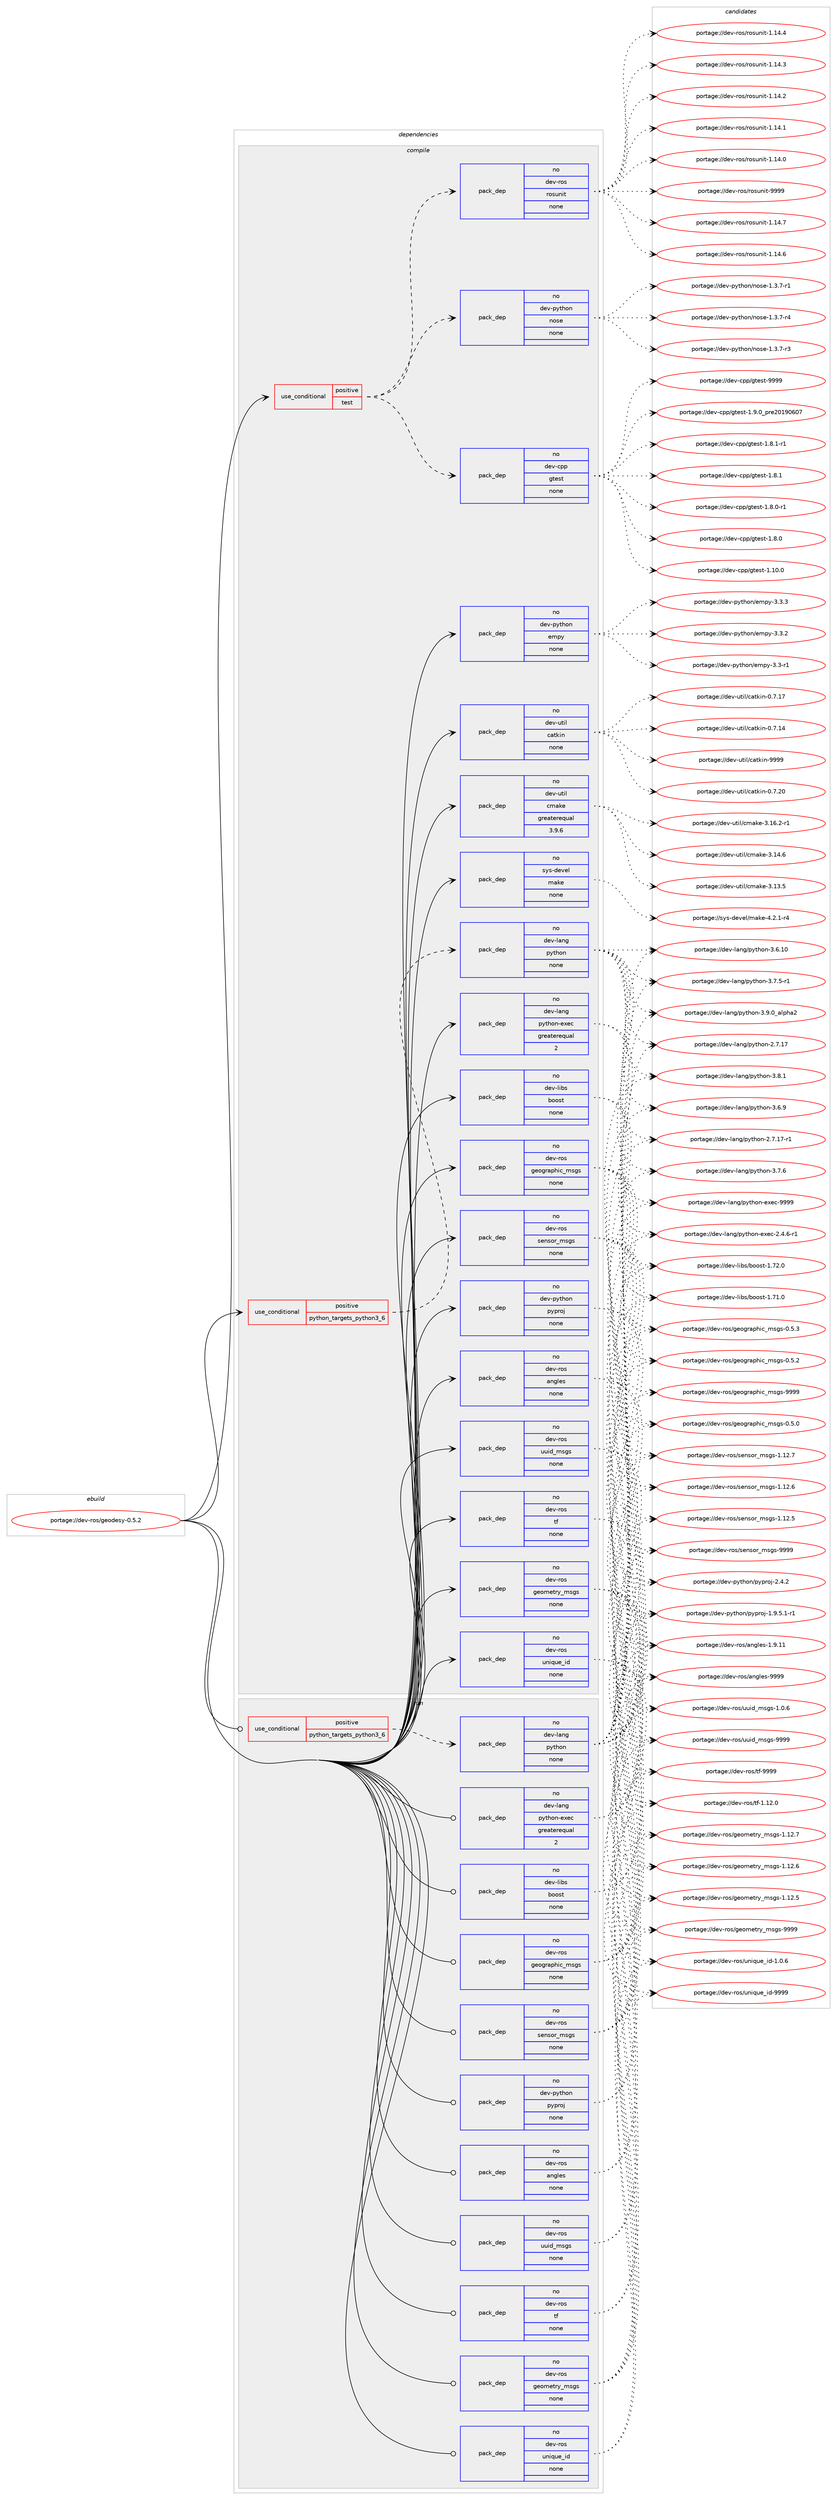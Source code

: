 digraph prolog {

# *************
# Graph options
# *************

newrank=true;
concentrate=true;
compound=true;
graph [rankdir=LR,fontname=Helvetica,fontsize=10,ranksep=1.5];#, ranksep=2.5, nodesep=0.2];
edge  [arrowhead=vee];
node  [fontname=Helvetica,fontsize=10];

# **********
# The ebuild
# **********

subgraph cluster_leftcol {
color=gray;
rank=same;
label=<<i>ebuild</i>>;
id [label="portage://dev-ros/geodesy-0.5.2", color=red, width=4, href="../dev-ros/geodesy-0.5.2.svg"];
}

# ****************
# The dependencies
# ****************

subgraph cluster_midcol {
color=gray;
label=<<i>dependencies</i>>;
subgraph cluster_compile {
fillcolor="#eeeeee";
style=filled;
label=<<i>compile</i>>;
subgraph cond100580 {
dependency403188 [label=<<TABLE BORDER="0" CELLBORDER="1" CELLSPACING="0" CELLPADDING="4"><TR><TD ROWSPAN="3" CELLPADDING="10">use_conditional</TD></TR><TR><TD>positive</TD></TR><TR><TD>python_targets_python3_6</TD></TR></TABLE>>, shape=none, color=red];
subgraph pack297755 {
dependency403189 [label=<<TABLE BORDER="0" CELLBORDER="1" CELLSPACING="0" CELLPADDING="4" WIDTH="220"><TR><TD ROWSPAN="6" CELLPADDING="30">pack_dep</TD></TR><TR><TD WIDTH="110">no</TD></TR><TR><TD>dev-lang</TD></TR><TR><TD>python</TD></TR><TR><TD>none</TD></TR><TR><TD></TD></TR></TABLE>>, shape=none, color=blue];
}
dependency403188:e -> dependency403189:w [weight=20,style="dashed",arrowhead="vee"];
}
id:e -> dependency403188:w [weight=20,style="solid",arrowhead="vee"];
subgraph cond100581 {
dependency403190 [label=<<TABLE BORDER="0" CELLBORDER="1" CELLSPACING="0" CELLPADDING="4"><TR><TD ROWSPAN="3" CELLPADDING="10">use_conditional</TD></TR><TR><TD>positive</TD></TR><TR><TD>test</TD></TR></TABLE>>, shape=none, color=red];
subgraph pack297756 {
dependency403191 [label=<<TABLE BORDER="0" CELLBORDER="1" CELLSPACING="0" CELLPADDING="4" WIDTH="220"><TR><TD ROWSPAN="6" CELLPADDING="30">pack_dep</TD></TR><TR><TD WIDTH="110">no</TD></TR><TR><TD>dev-ros</TD></TR><TR><TD>rosunit</TD></TR><TR><TD>none</TD></TR><TR><TD></TD></TR></TABLE>>, shape=none, color=blue];
}
dependency403190:e -> dependency403191:w [weight=20,style="dashed",arrowhead="vee"];
subgraph pack297757 {
dependency403192 [label=<<TABLE BORDER="0" CELLBORDER="1" CELLSPACING="0" CELLPADDING="4" WIDTH="220"><TR><TD ROWSPAN="6" CELLPADDING="30">pack_dep</TD></TR><TR><TD WIDTH="110">no</TD></TR><TR><TD>dev-cpp</TD></TR><TR><TD>gtest</TD></TR><TR><TD>none</TD></TR><TR><TD></TD></TR></TABLE>>, shape=none, color=blue];
}
dependency403190:e -> dependency403192:w [weight=20,style="dashed",arrowhead="vee"];
subgraph pack297758 {
dependency403193 [label=<<TABLE BORDER="0" CELLBORDER="1" CELLSPACING="0" CELLPADDING="4" WIDTH="220"><TR><TD ROWSPAN="6" CELLPADDING="30">pack_dep</TD></TR><TR><TD WIDTH="110">no</TD></TR><TR><TD>dev-python</TD></TR><TR><TD>nose</TD></TR><TR><TD>none</TD></TR><TR><TD></TD></TR></TABLE>>, shape=none, color=blue];
}
dependency403190:e -> dependency403193:w [weight=20,style="dashed",arrowhead="vee"];
}
id:e -> dependency403190:w [weight=20,style="solid",arrowhead="vee"];
subgraph pack297759 {
dependency403194 [label=<<TABLE BORDER="0" CELLBORDER="1" CELLSPACING="0" CELLPADDING="4" WIDTH="220"><TR><TD ROWSPAN="6" CELLPADDING="30">pack_dep</TD></TR><TR><TD WIDTH="110">no</TD></TR><TR><TD>dev-lang</TD></TR><TR><TD>python-exec</TD></TR><TR><TD>greaterequal</TD></TR><TR><TD>2</TD></TR></TABLE>>, shape=none, color=blue];
}
id:e -> dependency403194:w [weight=20,style="solid",arrowhead="vee"];
subgraph pack297760 {
dependency403195 [label=<<TABLE BORDER="0" CELLBORDER="1" CELLSPACING="0" CELLPADDING="4" WIDTH="220"><TR><TD ROWSPAN="6" CELLPADDING="30">pack_dep</TD></TR><TR><TD WIDTH="110">no</TD></TR><TR><TD>dev-libs</TD></TR><TR><TD>boost</TD></TR><TR><TD>none</TD></TR><TR><TD></TD></TR></TABLE>>, shape=none, color=blue];
}
id:e -> dependency403195:w [weight=20,style="solid",arrowhead="vee"];
subgraph pack297761 {
dependency403196 [label=<<TABLE BORDER="0" CELLBORDER="1" CELLSPACING="0" CELLPADDING="4" WIDTH="220"><TR><TD ROWSPAN="6" CELLPADDING="30">pack_dep</TD></TR><TR><TD WIDTH="110">no</TD></TR><TR><TD>dev-python</TD></TR><TR><TD>empy</TD></TR><TR><TD>none</TD></TR><TR><TD></TD></TR></TABLE>>, shape=none, color=blue];
}
id:e -> dependency403196:w [weight=20,style="solid",arrowhead="vee"];
subgraph pack297762 {
dependency403197 [label=<<TABLE BORDER="0" CELLBORDER="1" CELLSPACING="0" CELLPADDING="4" WIDTH="220"><TR><TD ROWSPAN="6" CELLPADDING="30">pack_dep</TD></TR><TR><TD WIDTH="110">no</TD></TR><TR><TD>dev-python</TD></TR><TR><TD>pyproj</TD></TR><TR><TD>none</TD></TR><TR><TD></TD></TR></TABLE>>, shape=none, color=blue];
}
id:e -> dependency403197:w [weight=20,style="solid",arrowhead="vee"];
subgraph pack297763 {
dependency403198 [label=<<TABLE BORDER="0" CELLBORDER="1" CELLSPACING="0" CELLPADDING="4" WIDTH="220"><TR><TD ROWSPAN="6" CELLPADDING="30">pack_dep</TD></TR><TR><TD WIDTH="110">no</TD></TR><TR><TD>dev-ros</TD></TR><TR><TD>angles</TD></TR><TR><TD>none</TD></TR><TR><TD></TD></TR></TABLE>>, shape=none, color=blue];
}
id:e -> dependency403198:w [weight=20,style="solid",arrowhead="vee"];
subgraph pack297764 {
dependency403199 [label=<<TABLE BORDER="0" CELLBORDER="1" CELLSPACING="0" CELLPADDING="4" WIDTH="220"><TR><TD ROWSPAN="6" CELLPADDING="30">pack_dep</TD></TR><TR><TD WIDTH="110">no</TD></TR><TR><TD>dev-ros</TD></TR><TR><TD>geographic_msgs</TD></TR><TR><TD>none</TD></TR><TR><TD></TD></TR></TABLE>>, shape=none, color=blue];
}
id:e -> dependency403199:w [weight=20,style="solid",arrowhead="vee"];
subgraph pack297765 {
dependency403200 [label=<<TABLE BORDER="0" CELLBORDER="1" CELLSPACING="0" CELLPADDING="4" WIDTH="220"><TR><TD ROWSPAN="6" CELLPADDING="30">pack_dep</TD></TR><TR><TD WIDTH="110">no</TD></TR><TR><TD>dev-ros</TD></TR><TR><TD>geometry_msgs</TD></TR><TR><TD>none</TD></TR><TR><TD></TD></TR></TABLE>>, shape=none, color=blue];
}
id:e -> dependency403200:w [weight=20,style="solid",arrowhead="vee"];
subgraph pack297766 {
dependency403201 [label=<<TABLE BORDER="0" CELLBORDER="1" CELLSPACING="0" CELLPADDING="4" WIDTH="220"><TR><TD ROWSPAN="6" CELLPADDING="30">pack_dep</TD></TR><TR><TD WIDTH="110">no</TD></TR><TR><TD>dev-ros</TD></TR><TR><TD>sensor_msgs</TD></TR><TR><TD>none</TD></TR><TR><TD></TD></TR></TABLE>>, shape=none, color=blue];
}
id:e -> dependency403201:w [weight=20,style="solid",arrowhead="vee"];
subgraph pack297767 {
dependency403202 [label=<<TABLE BORDER="0" CELLBORDER="1" CELLSPACING="0" CELLPADDING="4" WIDTH="220"><TR><TD ROWSPAN="6" CELLPADDING="30">pack_dep</TD></TR><TR><TD WIDTH="110">no</TD></TR><TR><TD>dev-ros</TD></TR><TR><TD>tf</TD></TR><TR><TD>none</TD></TR><TR><TD></TD></TR></TABLE>>, shape=none, color=blue];
}
id:e -> dependency403202:w [weight=20,style="solid",arrowhead="vee"];
subgraph pack297768 {
dependency403203 [label=<<TABLE BORDER="0" CELLBORDER="1" CELLSPACING="0" CELLPADDING="4" WIDTH="220"><TR><TD ROWSPAN="6" CELLPADDING="30">pack_dep</TD></TR><TR><TD WIDTH="110">no</TD></TR><TR><TD>dev-ros</TD></TR><TR><TD>unique_id</TD></TR><TR><TD>none</TD></TR><TR><TD></TD></TR></TABLE>>, shape=none, color=blue];
}
id:e -> dependency403203:w [weight=20,style="solid",arrowhead="vee"];
subgraph pack297769 {
dependency403204 [label=<<TABLE BORDER="0" CELLBORDER="1" CELLSPACING="0" CELLPADDING="4" WIDTH="220"><TR><TD ROWSPAN="6" CELLPADDING="30">pack_dep</TD></TR><TR><TD WIDTH="110">no</TD></TR><TR><TD>dev-ros</TD></TR><TR><TD>uuid_msgs</TD></TR><TR><TD>none</TD></TR><TR><TD></TD></TR></TABLE>>, shape=none, color=blue];
}
id:e -> dependency403204:w [weight=20,style="solid",arrowhead="vee"];
subgraph pack297770 {
dependency403205 [label=<<TABLE BORDER="0" CELLBORDER="1" CELLSPACING="0" CELLPADDING="4" WIDTH="220"><TR><TD ROWSPAN="6" CELLPADDING="30">pack_dep</TD></TR><TR><TD WIDTH="110">no</TD></TR><TR><TD>dev-util</TD></TR><TR><TD>catkin</TD></TR><TR><TD>none</TD></TR><TR><TD></TD></TR></TABLE>>, shape=none, color=blue];
}
id:e -> dependency403205:w [weight=20,style="solid",arrowhead="vee"];
subgraph pack297771 {
dependency403206 [label=<<TABLE BORDER="0" CELLBORDER="1" CELLSPACING="0" CELLPADDING="4" WIDTH="220"><TR><TD ROWSPAN="6" CELLPADDING="30">pack_dep</TD></TR><TR><TD WIDTH="110">no</TD></TR><TR><TD>dev-util</TD></TR><TR><TD>cmake</TD></TR><TR><TD>greaterequal</TD></TR><TR><TD>3.9.6</TD></TR></TABLE>>, shape=none, color=blue];
}
id:e -> dependency403206:w [weight=20,style="solid",arrowhead="vee"];
subgraph pack297772 {
dependency403207 [label=<<TABLE BORDER="0" CELLBORDER="1" CELLSPACING="0" CELLPADDING="4" WIDTH="220"><TR><TD ROWSPAN="6" CELLPADDING="30">pack_dep</TD></TR><TR><TD WIDTH="110">no</TD></TR><TR><TD>sys-devel</TD></TR><TR><TD>make</TD></TR><TR><TD>none</TD></TR><TR><TD></TD></TR></TABLE>>, shape=none, color=blue];
}
id:e -> dependency403207:w [weight=20,style="solid",arrowhead="vee"];
}
subgraph cluster_compileandrun {
fillcolor="#eeeeee";
style=filled;
label=<<i>compile and run</i>>;
}
subgraph cluster_run {
fillcolor="#eeeeee";
style=filled;
label=<<i>run</i>>;
subgraph cond100582 {
dependency403208 [label=<<TABLE BORDER="0" CELLBORDER="1" CELLSPACING="0" CELLPADDING="4"><TR><TD ROWSPAN="3" CELLPADDING="10">use_conditional</TD></TR><TR><TD>positive</TD></TR><TR><TD>python_targets_python3_6</TD></TR></TABLE>>, shape=none, color=red];
subgraph pack297773 {
dependency403209 [label=<<TABLE BORDER="0" CELLBORDER="1" CELLSPACING="0" CELLPADDING="4" WIDTH="220"><TR><TD ROWSPAN="6" CELLPADDING="30">pack_dep</TD></TR><TR><TD WIDTH="110">no</TD></TR><TR><TD>dev-lang</TD></TR><TR><TD>python</TD></TR><TR><TD>none</TD></TR><TR><TD></TD></TR></TABLE>>, shape=none, color=blue];
}
dependency403208:e -> dependency403209:w [weight=20,style="dashed",arrowhead="vee"];
}
id:e -> dependency403208:w [weight=20,style="solid",arrowhead="odot"];
subgraph pack297774 {
dependency403210 [label=<<TABLE BORDER="0" CELLBORDER="1" CELLSPACING="0" CELLPADDING="4" WIDTH="220"><TR><TD ROWSPAN="6" CELLPADDING="30">pack_dep</TD></TR><TR><TD WIDTH="110">no</TD></TR><TR><TD>dev-lang</TD></TR><TR><TD>python-exec</TD></TR><TR><TD>greaterequal</TD></TR><TR><TD>2</TD></TR></TABLE>>, shape=none, color=blue];
}
id:e -> dependency403210:w [weight=20,style="solid",arrowhead="odot"];
subgraph pack297775 {
dependency403211 [label=<<TABLE BORDER="0" CELLBORDER="1" CELLSPACING="0" CELLPADDING="4" WIDTH="220"><TR><TD ROWSPAN="6" CELLPADDING="30">pack_dep</TD></TR><TR><TD WIDTH="110">no</TD></TR><TR><TD>dev-libs</TD></TR><TR><TD>boost</TD></TR><TR><TD>none</TD></TR><TR><TD></TD></TR></TABLE>>, shape=none, color=blue];
}
id:e -> dependency403211:w [weight=20,style="solid",arrowhead="odot"];
subgraph pack297776 {
dependency403212 [label=<<TABLE BORDER="0" CELLBORDER="1" CELLSPACING="0" CELLPADDING="4" WIDTH="220"><TR><TD ROWSPAN="6" CELLPADDING="30">pack_dep</TD></TR><TR><TD WIDTH="110">no</TD></TR><TR><TD>dev-python</TD></TR><TR><TD>pyproj</TD></TR><TR><TD>none</TD></TR><TR><TD></TD></TR></TABLE>>, shape=none, color=blue];
}
id:e -> dependency403212:w [weight=20,style="solid",arrowhead="odot"];
subgraph pack297777 {
dependency403213 [label=<<TABLE BORDER="0" CELLBORDER="1" CELLSPACING="0" CELLPADDING="4" WIDTH="220"><TR><TD ROWSPAN="6" CELLPADDING="30">pack_dep</TD></TR><TR><TD WIDTH="110">no</TD></TR><TR><TD>dev-ros</TD></TR><TR><TD>angles</TD></TR><TR><TD>none</TD></TR><TR><TD></TD></TR></TABLE>>, shape=none, color=blue];
}
id:e -> dependency403213:w [weight=20,style="solid",arrowhead="odot"];
subgraph pack297778 {
dependency403214 [label=<<TABLE BORDER="0" CELLBORDER="1" CELLSPACING="0" CELLPADDING="4" WIDTH="220"><TR><TD ROWSPAN="6" CELLPADDING="30">pack_dep</TD></TR><TR><TD WIDTH="110">no</TD></TR><TR><TD>dev-ros</TD></TR><TR><TD>geographic_msgs</TD></TR><TR><TD>none</TD></TR><TR><TD></TD></TR></TABLE>>, shape=none, color=blue];
}
id:e -> dependency403214:w [weight=20,style="solid",arrowhead="odot"];
subgraph pack297779 {
dependency403215 [label=<<TABLE BORDER="0" CELLBORDER="1" CELLSPACING="0" CELLPADDING="4" WIDTH="220"><TR><TD ROWSPAN="6" CELLPADDING="30">pack_dep</TD></TR><TR><TD WIDTH="110">no</TD></TR><TR><TD>dev-ros</TD></TR><TR><TD>geometry_msgs</TD></TR><TR><TD>none</TD></TR><TR><TD></TD></TR></TABLE>>, shape=none, color=blue];
}
id:e -> dependency403215:w [weight=20,style="solid",arrowhead="odot"];
subgraph pack297780 {
dependency403216 [label=<<TABLE BORDER="0" CELLBORDER="1" CELLSPACING="0" CELLPADDING="4" WIDTH="220"><TR><TD ROWSPAN="6" CELLPADDING="30">pack_dep</TD></TR><TR><TD WIDTH="110">no</TD></TR><TR><TD>dev-ros</TD></TR><TR><TD>sensor_msgs</TD></TR><TR><TD>none</TD></TR><TR><TD></TD></TR></TABLE>>, shape=none, color=blue];
}
id:e -> dependency403216:w [weight=20,style="solid",arrowhead="odot"];
subgraph pack297781 {
dependency403217 [label=<<TABLE BORDER="0" CELLBORDER="1" CELLSPACING="0" CELLPADDING="4" WIDTH="220"><TR><TD ROWSPAN="6" CELLPADDING="30">pack_dep</TD></TR><TR><TD WIDTH="110">no</TD></TR><TR><TD>dev-ros</TD></TR><TR><TD>tf</TD></TR><TR><TD>none</TD></TR><TR><TD></TD></TR></TABLE>>, shape=none, color=blue];
}
id:e -> dependency403217:w [weight=20,style="solid",arrowhead="odot"];
subgraph pack297782 {
dependency403218 [label=<<TABLE BORDER="0" CELLBORDER="1" CELLSPACING="0" CELLPADDING="4" WIDTH="220"><TR><TD ROWSPAN="6" CELLPADDING="30">pack_dep</TD></TR><TR><TD WIDTH="110">no</TD></TR><TR><TD>dev-ros</TD></TR><TR><TD>unique_id</TD></TR><TR><TD>none</TD></TR><TR><TD></TD></TR></TABLE>>, shape=none, color=blue];
}
id:e -> dependency403218:w [weight=20,style="solid",arrowhead="odot"];
subgraph pack297783 {
dependency403219 [label=<<TABLE BORDER="0" CELLBORDER="1" CELLSPACING="0" CELLPADDING="4" WIDTH="220"><TR><TD ROWSPAN="6" CELLPADDING="30">pack_dep</TD></TR><TR><TD WIDTH="110">no</TD></TR><TR><TD>dev-ros</TD></TR><TR><TD>uuid_msgs</TD></TR><TR><TD>none</TD></TR><TR><TD></TD></TR></TABLE>>, shape=none, color=blue];
}
id:e -> dependency403219:w [weight=20,style="solid",arrowhead="odot"];
}
}

# **************
# The candidates
# **************

subgraph cluster_choices {
rank=same;
color=gray;
label=<<i>candidates</i>>;

subgraph choice297755 {
color=black;
nodesep=1;
choice10010111845108971101034711212111610411111045514657464895971081121049750 [label="portage://dev-lang/python-3.9.0_alpha2", color=red, width=4,href="../dev-lang/python-3.9.0_alpha2.svg"];
choice100101118451089711010347112121116104111110455146564649 [label="portage://dev-lang/python-3.8.1", color=red, width=4,href="../dev-lang/python-3.8.1.svg"];
choice100101118451089711010347112121116104111110455146554654 [label="portage://dev-lang/python-3.7.6", color=red, width=4,href="../dev-lang/python-3.7.6.svg"];
choice1001011184510897110103471121211161041111104551465546534511449 [label="portage://dev-lang/python-3.7.5-r1", color=red, width=4,href="../dev-lang/python-3.7.5-r1.svg"];
choice100101118451089711010347112121116104111110455146544657 [label="portage://dev-lang/python-3.6.9", color=red, width=4,href="../dev-lang/python-3.6.9.svg"];
choice10010111845108971101034711212111610411111045514654464948 [label="portage://dev-lang/python-3.6.10", color=red, width=4,href="../dev-lang/python-3.6.10.svg"];
choice100101118451089711010347112121116104111110455046554649554511449 [label="portage://dev-lang/python-2.7.17-r1", color=red, width=4,href="../dev-lang/python-2.7.17-r1.svg"];
choice10010111845108971101034711212111610411111045504655464955 [label="portage://dev-lang/python-2.7.17", color=red, width=4,href="../dev-lang/python-2.7.17.svg"];
dependency403189:e -> choice10010111845108971101034711212111610411111045514657464895971081121049750:w [style=dotted,weight="100"];
dependency403189:e -> choice100101118451089711010347112121116104111110455146564649:w [style=dotted,weight="100"];
dependency403189:e -> choice100101118451089711010347112121116104111110455146554654:w [style=dotted,weight="100"];
dependency403189:e -> choice1001011184510897110103471121211161041111104551465546534511449:w [style=dotted,weight="100"];
dependency403189:e -> choice100101118451089711010347112121116104111110455146544657:w [style=dotted,weight="100"];
dependency403189:e -> choice10010111845108971101034711212111610411111045514654464948:w [style=dotted,weight="100"];
dependency403189:e -> choice100101118451089711010347112121116104111110455046554649554511449:w [style=dotted,weight="100"];
dependency403189:e -> choice10010111845108971101034711212111610411111045504655464955:w [style=dotted,weight="100"];
}
subgraph choice297756 {
color=black;
nodesep=1;
choice10010111845114111115471141111151171101051164557575757 [label="portage://dev-ros/rosunit-9999", color=red, width=4,href="../dev-ros/rosunit-9999.svg"];
choice100101118451141111154711411111511711010511645494649524655 [label="portage://dev-ros/rosunit-1.14.7", color=red, width=4,href="../dev-ros/rosunit-1.14.7.svg"];
choice100101118451141111154711411111511711010511645494649524654 [label="portage://dev-ros/rosunit-1.14.6", color=red, width=4,href="../dev-ros/rosunit-1.14.6.svg"];
choice100101118451141111154711411111511711010511645494649524652 [label="portage://dev-ros/rosunit-1.14.4", color=red, width=4,href="../dev-ros/rosunit-1.14.4.svg"];
choice100101118451141111154711411111511711010511645494649524651 [label="portage://dev-ros/rosunit-1.14.3", color=red, width=4,href="../dev-ros/rosunit-1.14.3.svg"];
choice100101118451141111154711411111511711010511645494649524650 [label="portage://dev-ros/rosunit-1.14.2", color=red, width=4,href="../dev-ros/rosunit-1.14.2.svg"];
choice100101118451141111154711411111511711010511645494649524649 [label="portage://dev-ros/rosunit-1.14.1", color=red, width=4,href="../dev-ros/rosunit-1.14.1.svg"];
choice100101118451141111154711411111511711010511645494649524648 [label="portage://dev-ros/rosunit-1.14.0", color=red, width=4,href="../dev-ros/rosunit-1.14.0.svg"];
dependency403191:e -> choice10010111845114111115471141111151171101051164557575757:w [style=dotted,weight="100"];
dependency403191:e -> choice100101118451141111154711411111511711010511645494649524655:w [style=dotted,weight="100"];
dependency403191:e -> choice100101118451141111154711411111511711010511645494649524654:w [style=dotted,weight="100"];
dependency403191:e -> choice100101118451141111154711411111511711010511645494649524652:w [style=dotted,weight="100"];
dependency403191:e -> choice100101118451141111154711411111511711010511645494649524651:w [style=dotted,weight="100"];
dependency403191:e -> choice100101118451141111154711411111511711010511645494649524650:w [style=dotted,weight="100"];
dependency403191:e -> choice100101118451141111154711411111511711010511645494649524649:w [style=dotted,weight="100"];
dependency403191:e -> choice100101118451141111154711411111511711010511645494649524648:w [style=dotted,weight="100"];
}
subgraph choice297757 {
color=black;
nodesep=1;
choice1001011184599112112471031161011151164557575757 [label="portage://dev-cpp/gtest-9999", color=red, width=4,href="../dev-cpp/gtest-9999.svg"];
choice100101118459911211247103116101115116454946574648951121141015048495748544855 [label="portage://dev-cpp/gtest-1.9.0_pre20190607", color=red, width=4,href="../dev-cpp/gtest-1.9.0_pre20190607.svg"];
choice1001011184599112112471031161011151164549465646494511449 [label="portage://dev-cpp/gtest-1.8.1-r1", color=red, width=4,href="../dev-cpp/gtest-1.8.1-r1.svg"];
choice100101118459911211247103116101115116454946564649 [label="portage://dev-cpp/gtest-1.8.1", color=red, width=4,href="../dev-cpp/gtest-1.8.1.svg"];
choice1001011184599112112471031161011151164549465646484511449 [label="portage://dev-cpp/gtest-1.8.0-r1", color=red, width=4,href="../dev-cpp/gtest-1.8.0-r1.svg"];
choice100101118459911211247103116101115116454946564648 [label="portage://dev-cpp/gtest-1.8.0", color=red, width=4,href="../dev-cpp/gtest-1.8.0.svg"];
choice10010111845991121124710311610111511645494649484648 [label="portage://dev-cpp/gtest-1.10.0", color=red, width=4,href="../dev-cpp/gtest-1.10.0.svg"];
dependency403192:e -> choice1001011184599112112471031161011151164557575757:w [style=dotted,weight="100"];
dependency403192:e -> choice100101118459911211247103116101115116454946574648951121141015048495748544855:w [style=dotted,weight="100"];
dependency403192:e -> choice1001011184599112112471031161011151164549465646494511449:w [style=dotted,weight="100"];
dependency403192:e -> choice100101118459911211247103116101115116454946564649:w [style=dotted,weight="100"];
dependency403192:e -> choice1001011184599112112471031161011151164549465646484511449:w [style=dotted,weight="100"];
dependency403192:e -> choice100101118459911211247103116101115116454946564648:w [style=dotted,weight="100"];
dependency403192:e -> choice10010111845991121124710311610111511645494649484648:w [style=dotted,weight="100"];
}
subgraph choice297758 {
color=black;
nodesep=1;
choice10010111845112121116104111110471101111151014549465146554511452 [label="portage://dev-python/nose-1.3.7-r4", color=red, width=4,href="../dev-python/nose-1.3.7-r4.svg"];
choice10010111845112121116104111110471101111151014549465146554511451 [label="portage://dev-python/nose-1.3.7-r3", color=red, width=4,href="../dev-python/nose-1.3.7-r3.svg"];
choice10010111845112121116104111110471101111151014549465146554511449 [label="portage://dev-python/nose-1.3.7-r1", color=red, width=4,href="../dev-python/nose-1.3.7-r1.svg"];
dependency403193:e -> choice10010111845112121116104111110471101111151014549465146554511452:w [style=dotted,weight="100"];
dependency403193:e -> choice10010111845112121116104111110471101111151014549465146554511451:w [style=dotted,weight="100"];
dependency403193:e -> choice10010111845112121116104111110471101111151014549465146554511449:w [style=dotted,weight="100"];
}
subgraph choice297759 {
color=black;
nodesep=1;
choice10010111845108971101034711212111610411111045101120101994557575757 [label="portage://dev-lang/python-exec-9999", color=red, width=4,href="../dev-lang/python-exec-9999.svg"];
choice10010111845108971101034711212111610411111045101120101994550465246544511449 [label="portage://dev-lang/python-exec-2.4.6-r1", color=red, width=4,href="../dev-lang/python-exec-2.4.6-r1.svg"];
dependency403194:e -> choice10010111845108971101034711212111610411111045101120101994557575757:w [style=dotted,weight="100"];
dependency403194:e -> choice10010111845108971101034711212111610411111045101120101994550465246544511449:w [style=dotted,weight="100"];
}
subgraph choice297760 {
color=black;
nodesep=1;
choice1001011184510810598115479811111111511645494655504648 [label="portage://dev-libs/boost-1.72.0", color=red, width=4,href="../dev-libs/boost-1.72.0.svg"];
choice1001011184510810598115479811111111511645494655494648 [label="portage://dev-libs/boost-1.71.0", color=red, width=4,href="../dev-libs/boost-1.71.0.svg"];
dependency403195:e -> choice1001011184510810598115479811111111511645494655504648:w [style=dotted,weight="100"];
dependency403195:e -> choice1001011184510810598115479811111111511645494655494648:w [style=dotted,weight="100"];
}
subgraph choice297761 {
color=black;
nodesep=1;
choice1001011184511212111610411111047101109112121455146514651 [label="portage://dev-python/empy-3.3.3", color=red, width=4,href="../dev-python/empy-3.3.3.svg"];
choice1001011184511212111610411111047101109112121455146514650 [label="portage://dev-python/empy-3.3.2", color=red, width=4,href="../dev-python/empy-3.3.2.svg"];
choice1001011184511212111610411111047101109112121455146514511449 [label="portage://dev-python/empy-3.3-r1", color=red, width=4,href="../dev-python/empy-3.3-r1.svg"];
dependency403196:e -> choice1001011184511212111610411111047101109112121455146514651:w [style=dotted,weight="100"];
dependency403196:e -> choice1001011184511212111610411111047101109112121455146514650:w [style=dotted,weight="100"];
dependency403196:e -> choice1001011184511212111610411111047101109112121455146514511449:w [style=dotted,weight="100"];
}
subgraph choice297762 {
color=black;
nodesep=1;
choice1001011184511212111610411111047112121112114111106455046524650 [label="portage://dev-python/pyproj-2.4.2", color=red, width=4,href="../dev-python/pyproj-2.4.2.svg"];
choice100101118451121211161041111104711212111211411110645494657465346494511449 [label="portage://dev-python/pyproj-1.9.5.1-r1", color=red, width=4,href="../dev-python/pyproj-1.9.5.1-r1.svg"];
dependency403197:e -> choice1001011184511212111610411111047112121112114111106455046524650:w [style=dotted,weight="100"];
dependency403197:e -> choice100101118451121211161041111104711212111211411110645494657465346494511449:w [style=dotted,weight="100"];
}
subgraph choice297763 {
color=black;
nodesep=1;
choice1001011184511411111547971101031081011154557575757 [label="portage://dev-ros/angles-9999", color=red, width=4,href="../dev-ros/angles-9999.svg"];
choice10010111845114111115479711010310810111545494657464949 [label="portage://dev-ros/angles-1.9.11", color=red, width=4,href="../dev-ros/angles-1.9.11.svg"];
dependency403198:e -> choice1001011184511411111547971101031081011154557575757:w [style=dotted,weight="100"];
dependency403198:e -> choice10010111845114111115479711010310810111545494657464949:w [style=dotted,weight="100"];
}
subgraph choice297764 {
color=black;
nodesep=1;
choice10010111845114111115471031011111031149711210410599951091151031154557575757 [label="portage://dev-ros/geographic_msgs-9999", color=red, width=4,href="../dev-ros/geographic_msgs-9999.svg"];
choice1001011184511411111547103101111103114971121041059995109115103115454846534651 [label="portage://dev-ros/geographic_msgs-0.5.3", color=red, width=4,href="../dev-ros/geographic_msgs-0.5.3.svg"];
choice1001011184511411111547103101111103114971121041059995109115103115454846534650 [label="portage://dev-ros/geographic_msgs-0.5.2", color=red, width=4,href="../dev-ros/geographic_msgs-0.5.2.svg"];
choice1001011184511411111547103101111103114971121041059995109115103115454846534648 [label="portage://dev-ros/geographic_msgs-0.5.0", color=red, width=4,href="../dev-ros/geographic_msgs-0.5.0.svg"];
dependency403199:e -> choice10010111845114111115471031011111031149711210410599951091151031154557575757:w [style=dotted,weight="100"];
dependency403199:e -> choice1001011184511411111547103101111103114971121041059995109115103115454846534651:w [style=dotted,weight="100"];
dependency403199:e -> choice1001011184511411111547103101111103114971121041059995109115103115454846534650:w [style=dotted,weight="100"];
dependency403199:e -> choice1001011184511411111547103101111103114971121041059995109115103115454846534648:w [style=dotted,weight="100"];
}
subgraph choice297765 {
color=black;
nodesep=1;
choice1001011184511411111547103101111109101116114121951091151031154557575757 [label="portage://dev-ros/geometry_msgs-9999", color=red, width=4,href="../dev-ros/geometry_msgs-9999.svg"];
choice10010111845114111115471031011111091011161141219510911510311545494649504655 [label="portage://dev-ros/geometry_msgs-1.12.7", color=red, width=4,href="../dev-ros/geometry_msgs-1.12.7.svg"];
choice10010111845114111115471031011111091011161141219510911510311545494649504654 [label="portage://dev-ros/geometry_msgs-1.12.6", color=red, width=4,href="../dev-ros/geometry_msgs-1.12.6.svg"];
choice10010111845114111115471031011111091011161141219510911510311545494649504653 [label="portage://dev-ros/geometry_msgs-1.12.5", color=red, width=4,href="../dev-ros/geometry_msgs-1.12.5.svg"];
dependency403200:e -> choice1001011184511411111547103101111109101116114121951091151031154557575757:w [style=dotted,weight="100"];
dependency403200:e -> choice10010111845114111115471031011111091011161141219510911510311545494649504655:w [style=dotted,weight="100"];
dependency403200:e -> choice10010111845114111115471031011111091011161141219510911510311545494649504654:w [style=dotted,weight="100"];
dependency403200:e -> choice10010111845114111115471031011111091011161141219510911510311545494649504653:w [style=dotted,weight="100"];
}
subgraph choice297766 {
color=black;
nodesep=1;
choice1001011184511411111547115101110115111114951091151031154557575757 [label="portage://dev-ros/sensor_msgs-9999", color=red, width=4,href="../dev-ros/sensor_msgs-9999.svg"];
choice10010111845114111115471151011101151111149510911510311545494649504655 [label="portage://dev-ros/sensor_msgs-1.12.7", color=red, width=4,href="../dev-ros/sensor_msgs-1.12.7.svg"];
choice10010111845114111115471151011101151111149510911510311545494649504654 [label="portage://dev-ros/sensor_msgs-1.12.6", color=red, width=4,href="../dev-ros/sensor_msgs-1.12.6.svg"];
choice10010111845114111115471151011101151111149510911510311545494649504653 [label="portage://dev-ros/sensor_msgs-1.12.5", color=red, width=4,href="../dev-ros/sensor_msgs-1.12.5.svg"];
dependency403201:e -> choice1001011184511411111547115101110115111114951091151031154557575757:w [style=dotted,weight="100"];
dependency403201:e -> choice10010111845114111115471151011101151111149510911510311545494649504655:w [style=dotted,weight="100"];
dependency403201:e -> choice10010111845114111115471151011101151111149510911510311545494649504654:w [style=dotted,weight="100"];
dependency403201:e -> choice10010111845114111115471151011101151111149510911510311545494649504653:w [style=dotted,weight="100"];
}
subgraph choice297767 {
color=black;
nodesep=1;
choice10010111845114111115471161024557575757 [label="portage://dev-ros/tf-9999", color=red, width=4,href="../dev-ros/tf-9999.svg"];
choice100101118451141111154711610245494649504648 [label="portage://dev-ros/tf-1.12.0", color=red, width=4,href="../dev-ros/tf-1.12.0.svg"];
dependency403202:e -> choice10010111845114111115471161024557575757:w [style=dotted,weight="100"];
dependency403202:e -> choice100101118451141111154711610245494649504648:w [style=dotted,weight="100"];
}
subgraph choice297768 {
color=black;
nodesep=1;
choice1001011184511411111547117110105113117101951051004557575757 [label="portage://dev-ros/unique_id-9999", color=red, width=4,href="../dev-ros/unique_id-9999.svg"];
choice100101118451141111154711711010511311710195105100454946484654 [label="portage://dev-ros/unique_id-1.0.6", color=red, width=4,href="../dev-ros/unique_id-1.0.6.svg"];
dependency403203:e -> choice1001011184511411111547117110105113117101951051004557575757:w [style=dotted,weight="100"];
dependency403203:e -> choice100101118451141111154711711010511311710195105100454946484654:w [style=dotted,weight="100"];
}
subgraph choice297769 {
color=black;
nodesep=1;
choice1001011184511411111547117117105100951091151031154557575757 [label="portage://dev-ros/uuid_msgs-9999", color=red, width=4,href="../dev-ros/uuid_msgs-9999.svg"];
choice100101118451141111154711711710510095109115103115454946484654 [label="portage://dev-ros/uuid_msgs-1.0.6", color=red, width=4,href="../dev-ros/uuid_msgs-1.0.6.svg"];
dependency403204:e -> choice1001011184511411111547117117105100951091151031154557575757:w [style=dotted,weight="100"];
dependency403204:e -> choice100101118451141111154711711710510095109115103115454946484654:w [style=dotted,weight="100"];
}
subgraph choice297770 {
color=black;
nodesep=1;
choice100101118451171161051084799971161071051104557575757 [label="portage://dev-util/catkin-9999", color=red, width=4,href="../dev-util/catkin-9999.svg"];
choice1001011184511711610510847999711610710511045484655465048 [label="portage://dev-util/catkin-0.7.20", color=red, width=4,href="../dev-util/catkin-0.7.20.svg"];
choice1001011184511711610510847999711610710511045484655464955 [label="portage://dev-util/catkin-0.7.17", color=red, width=4,href="../dev-util/catkin-0.7.17.svg"];
choice1001011184511711610510847999711610710511045484655464952 [label="portage://dev-util/catkin-0.7.14", color=red, width=4,href="../dev-util/catkin-0.7.14.svg"];
dependency403205:e -> choice100101118451171161051084799971161071051104557575757:w [style=dotted,weight="100"];
dependency403205:e -> choice1001011184511711610510847999711610710511045484655465048:w [style=dotted,weight="100"];
dependency403205:e -> choice1001011184511711610510847999711610710511045484655464955:w [style=dotted,weight="100"];
dependency403205:e -> choice1001011184511711610510847999711610710511045484655464952:w [style=dotted,weight="100"];
}
subgraph choice297771 {
color=black;
nodesep=1;
choice10010111845117116105108479910997107101455146495446504511449 [label="portage://dev-util/cmake-3.16.2-r1", color=red, width=4,href="../dev-util/cmake-3.16.2-r1.svg"];
choice1001011184511711610510847991099710710145514649524654 [label="portage://dev-util/cmake-3.14.6", color=red, width=4,href="../dev-util/cmake-3.14.6.svg"];
choice1001011184511711610510847991099710710145514649514653 [label="portage://dev-util/cmake-3.13.5", color=red, width=4,href="../dev-util/cmake-3.13.5.svg"];
dependency403206:e -> choice10010111845117116105108479910997107101455146495446504511449:w [style=dotted,weight="100"];
dependency403206:e -> choice1001011184511711610510847991099710710145514649524654:w [style=dotted,weight="100"];
dependency403206:e -> choice1001011184511711610510847991099710710145514649514653:w [style=dotted,weight="100"];
}
subgraph choice297772 {
color=black;
nodesep=1;
choice1151211154510010111810110847109971071014552465046494511452 [label="portage://sys-devel/make-4.2.1-r4", color=red, width=4,href="../sys-devel/make-4.2.1-r4.svg"];
dependency403207:e -> choice1151211154510010111810110847109971071014552465046494511452:w [style=dotted,weight="100"];
}
subgraph choice297773 {
color=black;
nodesep=1;
choice10010111845108971101034711212111610411111045514657464895971081121049750 [label="portage://dev-lang/python-3.9.0_alpha2", color=red, width=4,href="../dev-lang/python-3.9.0_alpha2.svg"];
choice100101118451089711010347112121116104111110455146564649 [label="portage://dev-lang/python-3.8.1", color=red, width=4,href="../dev-lang/python-3.8.1.svg"];
choice100101118451089711010347112121116104111110455146554654 [label="portage://dev-lang/python-3.7.6", color=red, width=4,href="../dev-lang/python-3.7.6.svg"];
choice1001011184510897110103471121211161041111104551465546534511449 [label="portage://dev-lang/python-3.7.5-r1", color=red, width=4,href="../dev-lang/python-3.7.5-r1.svg"];
choice100101118451089711010347112121116104111110455146544657 [label="portage://dev-lang/python-3.6.9", color=red, width=4,href="../dev-lang/python-3.6.9.svg"];
choice10010111845108971101034711212111610411111045514654464948 [label="portage://dev-lang/python-3.6.10", color=red, width=4,href="../dev-lang/python-3.6.10.svg"];
choice100101118451089711010347112121116104111110455046554649554511449 [label="portage://dev-lang/python-2.7.17-r1", color=red, width=4,href="../dev-lang/python-2.7.17-r1.svg"];
choice10010111845108971101034711212111610411111045504655464955 [label="portage://dev-lang/python-2.7.17", color=red, width=4,href="../dev-lang/python-2.7.17.svg"];
dependency403209:e -> choice10010111845108971101034711212111610411111045514657464895971081121049750:w [style=dotted,weight="100"];
dependency403209:e -> choice100101118451089711010347112121116104111110455146564649:w [style=dotted,weight="100"];
dependency403209:e -> choice100101118451089711010347112121116104111110455146554654:w [style=dotted,weight="100"];
dependency403209:e -> choice1001011184510897110103471121211161041111104551465546534511449:w [style=dotted,weight="100"];
dependency403209:e -> choice100101118451089711010347112121116104111110455146544657:w [style=dotted,weight="100"];
dependency403209:e -> choice10010111845108971101034711212111610411111045514654464948:w [style=dotted,weight="100"];
dependency403209:e -> choice100101118451089711010347112121116104111110455046554649554511449:w [style=dotted,weight="100"];
dependency403209:e -> choice10010111845108971101034711212111610411111045504655464955:w [style=dotted,weight="100"];
}
subgraph choice297774 {
color=black;
nodesep=1;
choice10010111845108971101034711212111610411111045101120101994557575757 [label="portage://dev-lang/python-exec-9999", color=red, width=4,href="../dev-lang/python-exec-9999.svg"];
choice10010111845108971101034711212111610411111045101120101994550465246544511449 [label="portage://dev-lang/python-exec-2.4.6-r1", color=red, width=4,href="../dev-lang/python-exec-2.4.6-r1.svg"];
dependency403210:e -> choice10010111845108971101034711212111610411111045101120101994557575757:w [style=dotted,weight="100"];
dependency403210:e -> choice10010111845108971101034711212111610411111045101120101994550465246544511449:w [style=dotted,weight="100"];
}
subgraph choice297775 {
color=black;
nodesep=1;
choice1001011184510810598115479811111111511645494655504648 [label="portage://dev-libs/boost-1.72.0", color=red, width=4,href="../dev-libs/boost-1.72.0.svg"];
choice1001011184510810598115479811111111511645494655494648 [label="portage://dev-libs/boost-1.71.0", color=red, width=4,href="../dev-libs/boost-1.71.0.svg"];
dependency403211:e -> choice1001011184510810598115479811111111511645494655504648:w [style=dotted,weight="100"];
dependency403211:e -> choice1001011184510810598115479811111111511645494655494648:w [style=dotted,weight="100"];
}
subgraph choice297776 {
color=black;
nodesep=1;
choice1001011184511212111610411111047112121112114111106455046524650 [label="portage://dev-python/pyproj-2.4.2", color=red, width=4,href="../dev-python/pyproj-2.4.2.svg"];
choice100101118451121211161041111104711212111211411110645494657465346494511449 [label="portage://dev-python/pyproj-1.9.5.1-r1", color=red, width=4,href="../dev-python/pyproj-1.9.5.1-r1.svg"];
dependency403212:e -> choice1001011184511212111610411111047112121112114111106455046524650:w [style=dotted,weight="100"];
dependency403212:e -> choice100101118451121211161041111104711212111211411110645494657465346494511449:w [style=dotted,weight="100"];
}
subgraph choice297777 {
color=black;
nodesep=1;
choice1001011184511411111547971101031081011154557575757 [label="portage://dev-ros/angles-9999", color=red, width=4,href="../dev-ros/angles-9999.svg"];
choice10010111845114111115479711010310810111545494657464949 [label="portage://dev-ros/angles-1.9.11", color=red, width=4,href="../dev-ros/angles-1.9.11.svg"];
dependency403213:e -> choice1001011184511411111547971101031081011154557575757:w [style=dotted,weight="100"];
dependency403213:e -> choice10010111845114111115479711010310810111545494657464949:w [style=dotted,weight="100"];
}
subgraph choice297778 {
color=black;
nodesep=1;
choice10010111845114111115471031011111031149711210410599951091151031154557575757 [label="portage://dev-ros/geographic_msgs-9999", color=red, width=4,href="../dev-ros/geographic_msgs-9999.svg"];
choice1001011184511411111547103101111103114971121041059995109115103115454846534651 [label="portage://dev-ros/geographic_msgs-0.5.3", color=red, width=4,href="../dev-ros/geographic_msgs-0.5.3.svg"];
choice1001011184511411111547103101111103114971121041059995109115103115454846534650 [label="portage://dev-ros/geographic_msgs-0.5.2", color=red, width=4,href="../dev-ros/geographic_msgs-0.5.2.svg"];
choice1001011184511411111547103101111103114971121041059995109115103115454846534648 [label="portage://dev-ros/geographic_msgs-0.5.0", color=red, width=4,href="../dev-ros/geographic_msgs-0.5.0.svg"];
dependency403214:e -> choice10010111845114111115471031011111031149711210410599951091151031154557575757:w [style=dotted,weight="100"];
dependency403214:e -> choice1001011184511411111547103101111103114971121041059995109115103115454846534651:w [style=dotted,weight="100"];
dependency403214:e -> choice1001011184511411111547103101111103114971121041059995109115103115454846534650:w [style=dotted,weight="100"];
dependency403214:e -> choice1001011184511411111547103101111103114971121041059995109115103115454846534648:w [style=dotted,weight="100"];
}
subgraph choice297779 {
color=black;
nodesep=1;
choice1001011184511411111547103101111109101116114121951091151031154557575757 [label="portage://dev-ros/geometry_msgs-9999", color=red, width=4,href="../dev-ros/geometry_msgs-9999.svg"];
choice10010111845114111115471031011111091011161141219510911510311545494649504655 [label="portage://dev-ros/geometry_msgs-1.12.7", color=red, width=4,href="../dev-ros/geometry_msgs-1.12.7.svg"];
choice10010111845114111115471031011111091011161141219510911510311545494649504654 [label="portage://dev-ros/geometry_msgs-1.12.6", color=red, width=4,href="../dev-ros/geometry_msgs-1.12.6.svg"];
choice10010111845114111115471031011111091011161141219510911510311545494649504653 [label="portage://dev-ros/geometry_msgs-1.12.5", color=red, width=4,href="../dev-ros/geometry_msgs-1.12.5.svg"];
dependency403215:e -> choice1001011184511411111547103101111109101116114121951091151031154557575757:w [style=dotted,weight="100"];
dependency403215:e -> choice10010111845114111115471031011111091011161141219510911510311545494649504655:w [style=dotted,weight="100"];
dependency403215:e -> choice10010111845114111115471031011111091011161141219510911510311545494649504654:w [style=dotted,weight="100"];
dependency403215:e -> choice10010111845114111115471031011111091011161141219510911510311545494649504653:w [style=dotted,weight="100"];
}
subgraph choice297780 {
color=black;
nodesep=1;
choice1001011184511411111547115101110115111114951091151031154557575757 [label="portage://dev-ros/sensor_msgs-9999", color=red, width=4,href="../dev-ros/sensor_msgs-9999.svg"];
choice10010111845114111115471151011101151111149510911510311545494649504655 [label="portage://dev-ros/sensor_msgs-1.12.7", color=red, width=4,href="../dev-ros/sensor_msgs-1.12.7.svg"];
choice10010111845114111115471151011101151111149510911510311545494649504654 [label="portage://dev-ros/sensor_msgs-1.12.6", color=red, width=4,href="../dev-ros/sensor_msgs-1.12.6.svg"];
choice10010111845114111115471151011101151111149510911510311545494649504653 [label="portage://dev-ros/sensor_msgs-1.12.5", color=red, width=4,href="../dev-ros/sensor_msgs-1.12.5.svg"];
dependency403216:e -> choice1001011184511411111547115101110115111114951091151031154557575757:w [style=dotted,weight="100"];
dependency403216:e -> choice10010111845114111115471151011101151111149510911510311545494649504655:w [style=dotted,weight="100"];
dependency403216:e -> choice10010111845114111115471151011101151111149510911510311545494649504654:w [style=dotted,weight="100"];
dependency403216:e -> choice10010111845114111115471151011101151111149510911510311545494649504653:w [style=dotted,weight="100"];
}
subgraph choice297781 {
color=black;
nodesep=1;
choice10010111845114111115471161024557575757 [label="portage://dev-ros/tf-9999", color=red, width=4,href="../dev-ros/tf-9999.svg"];
choice100101118451141111154711610245494649504648 [label="portage://dev-ros/tf-1.12.0", color=red, width=4,href="../dev-ros/tf-1.12.0.svg"];
dependency403217:e -> choice10010111845114111115471161024557575757:w [style=dotted,weight="100"];
dependency403217:e -> choice100101118451141111154711610245494649504648:w [style=dotted,weight="100"];
}
subgraph choice297782 {
color=black;
nodesep=1;
choice1001011184511411111547117110105113117101951051004557575757 [label="portage://dev-ros/unique_id-9999", color=red, width=4,href="../dev-ros/unique_id-9999.svg"];
choice100101118451141111154711711010511311710195105100454946484654 [label="portage://dev-ros/unique_id-1.0.6", color=red, width=4,href="../dev-ros/unique_id-1.0.6.svg"];
dependency403218:e -> choice1001011184511411111547117110105113117101951051004557575757:w [style=dotted,weight="100"];
dependency403218:e -> choice100101118451141111154711711010511311710195105100454946484654:w [style=dotted,weight="100"];
}
subgraph choice297783 {
color=black;
nodesep=1;
choice1001011184511411111547117117105100951091151031154557575757 [label="portage://dev-ros/uuid_msgs-9999", color=red, width=4,href="../dev-ros/uuid_msgs-9999.svg"];
choice100101118451141111154711711710510095109115103115454946484654 [label="portage://dev-ros/uuid_msgs-1.0.6", color=red, width=4,href="../dev-ros/uuid_msgs-1.0.6.svg"];
dependency403219:e -> choice1001011184511411111547117117105100951091151031154557575757:w [style=dotted,weight="100"];
dependency403219:e -> choice100101118451141111154711711710510095109115103115454946484654:w [style=dotted,weight="100"];
}
}

}
